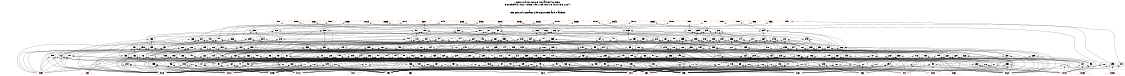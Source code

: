 # Network structure generated by ABC

digraph network {
size = "7.5,10";
center = true;
edge [dir = back];

{
  node [shape = plaintext];
  edge [style = invis];
  LevelTitle1 [label=""];
  LevelTitle2 [label=""];
  Level6 [label = ""];
  Level5 [label = ""];
  Level4 [label = ""];
  Level3 [label = ""];
  Level2 [label = ""];
  Level1 [label = ""];
  Level0 [label = ""];
  LevelTitle1 ->  LevelTitle2 ->  Level6 ->  Level5 ->  Level4 ->  Level3 ->  Level2 ->  Level1 ->  Level0;
}

{
  rank = same;
  LevelTitle1;
  title1 [shape=plaintext,
          fontsize=20,
          fontname = "Times-Roman",
          label="Network structure visualized by ABC\nBenchmark \"top\". Time was Wed Oct 16 16:07:33 2024. "
         ];
}

{
  rank = same;
  LevelTitle2;
  title2 [shape=plaintext,
          fontsize=18,
          fontname = "Times-Roman",
          label="The network contains 249 logic nodes and 0 latches.\n"
         ];
}

{
  rank = same;
  Level6;
  Node23 [label = "o_1_", shape = invtriangle, color = coral, fillcolor = coral];
  Node24 [label = "o_19_", shape = invtriangle, color = coral, fillcolor = coral];
  Node25 [label = "o_2_", shape = invtriangle, color = coral, fillcolor = coral];
  Node26 [label = "o_0_", shape = invtriangle, color = coral, fillcolor = coral];
  Node27 [label = "o_25_", shape = invtriangle, color = coral, fillcolor = coral];
  Node28 [label = "o_12_", shape = invtriangle, color = coral, fillcolor = coral];
  Node29 [label = "o_26_", shape = invtriangle, color = coral, fillcolor = coral];
  Node30 [label = "o_11_", shape = invtriangle, color = coral, fillcolor = coral];
  Node31 [label = "o_27_", shape = invtriangle, color = coral, fillcolor = coral];
  Node32 [label = "o_14_", shape = invtriangle, color = coral, fillcolor = coral];
  Node33 [label = "o_28_", shape = invtriangle, color = coral, fillcolor = coral];
  Node34 [label = "o_13_", shape = invtriangle, color = coral, fillcolor = coral];
  Node35 [label = "o_21_", shape = invtriangle, color = coral, fillcolor = coral];
  Node36 [label = "o_16_", shape = invtriangle, color = coral, fillcolor = coral];
  Node37 [label = "o_22_", shape = invtriangle, color = coral, fillcolor = coral];
  Node38 [label = "o_15_", shape = invtriangle, color = coral, fillcolor = coral];
  Node39 [label = "o_23_", shape = invtriangle, color = coral, fillcolor = coral];
  Node40 [label = "o_18_", shape = invtriangle, color = coral, fillcolor = coral];
  Node41 [label = "o_24_", shape = invtriangle, color = coral, fillcolor = coral];
  Node42 [label = "o_17_", shape = invtriangle, color = coral, fillcolor = coral];
  Node43 [label = "o_20_", shape = invtriangle, color = coral, fillcolor = coral];
  Node44 [label = "o_10_", shape = invtriangle, color = coral, fillcolor = coral];
  Node45 [label = "o_9_", shape = invtriangle, color = coral, fillcolor = coral];
  Node46 [label = "o_7_", shape = invtriangle, color = coral, fillcolor = coral];
  Node47 [label = "o_8_", shape = invtriangle, color = coral, fillcolor = coral];
  Node48 [label = "o_5_", shape = invtriangle, color = coral, fillcolor = coral];
  Node49 [label = "o_6_", shape = invtriangle, color = coral, fillcolor = coral];
  Node50 [label = "o_3_", shape = invtriangle, color = coral, fillcolor = coral];
  Node51 [label = "o_4_", shape = invtriangle, color = coral, fillcolor = coral];
}

{
  rank = same;
  Level5;
  Node53 [label = "53\n", shape = ellipse];
  Node97 [label = "97\n", shape = ellipse];
  Node166 [label = "166\n", shape = ellipse];
  Node190 [label = "190\n", shape = ellipse];
  Node200 [label = "200\n", shape = ellipse];
  Node212 [label = "212\n", shape = ellipse];
  Node245 [label = "245\n", shape = ellipse];
  Node260 [label = "260\n", shape = ellipse];
  Node263 [label = "263\n", shape = ellipse];
  Node268 [label = "268\n", shape = ellipse];
  Node271 [label = "271\n", shape = ellipse];
  Node273 [label = "273\n", shape = ellipse];
  Node277 [label = "277\n", shape = ellipse];
  Node280 [label = "280\n", shape = ellipse];
  Node290 [label = "290\n", shape = ellipse];
  Node294 [label = "294\n", shape = ellipse];
  Node295 [label = "295\n", shape = ellipse];
  Node299 [label = "299\n", shape = ellipse];
}

{
  rank = same;
  Level4;
  Node54 [label = "54\n", shape = ellipse];
  Node64 [label = "64\n", shape = ellipse];
  Node71 [label = "71\n", shape = ellipse];
  Node85 [label = "85\n", shape = ellipse];
  Node98 [label = "98\n", shape = ellipse];
  Node118 [label = "118\n", shape = ellipse];
  Node138 [label = "138\n", shape = ellipse];
  Node143 [label = "143\n", shape = ellipse];
  Node150 [label = "150\n", shape = ellipse];
  Node163 [label = "163\n", shape = ellipse];
  Node167 [label = "167\n", shape = ellipse];
  Node181 [label = "181\n", shape = ellipse];
  Node187 [label = "187\n", shape = ellipse];
  Node191 [label = "191\n", shape = ellipse];
  Node198 [label = "198\n", shape = ellipse];
  Node201 [label = "201\n", shape = ellipse];
  Node204 [label = "204\n", shape = ellipse];
  Node205 [label = "205\n", shape = ellipse];
  Node213 [label = "213\n", shape = ellipse];
  Node217 [label = "217\n", shape = ellipse];
  Node227 [label = "227\n", shape = ellipse];
  Node236 [label = "236\n", shape = ellipse];
  Node239 [label = "239\n", shape = ellipse];
  Node246 [label = "246\n", shape = ellipse];
  Node249 [label = "249\n", shape = ellipse];
  Node255 [label = "255\n", shape = ellipse];
  Node257 [label = "257\n", shape = ellipse];
  Node261 [label = "261\n", shape = ellipse];
  Node264 [label = "264\n", shape = ellipse];
  Node269 [label = "269\n", shape = ellipse];
  Node272 [label = "272\n", shape = ellipse];
  Node274 [label = "274\n", shape = ellipse];
  Node275 [label = "275\n", shape = ellipse];
  Node276 [label = "276\n", shape = ellipse];
  Node278 [label = "278\n", shape = ellipse];
  Node281 [label = "281\n", shape = ellipse];
  Node283 [label = "283\n", shape = ellipse];
  Node287 [label = "287\n", shape = ellipse];
  Node296 [label = "296\n", shape = ellipse];
  Node297 [label = "297\n", shape = ellipse];
  Node298 [label = "298\n", shape = ellipse];
  Node300 [label = "300\n", shape = ellipse];
}

{
  rank = same;
  Level3;
  Node55 [label = "55\n", shape = ellipse];
  Node65 [label = "65\n", shape = ellipse];
  Node72 [label = "72\n", shape = ellipse];
  Node86 [label = "86\n", shape = ellipse];
  Node99 [label = "99\n", shape = ellipse];
  Node109 [label = "109\n", shape = ellipse];
  Node119 [label = "119\n", shape = ellipse];
  Node124 [label = "124\n", shape = ellipse];
  Node127 [label = "127\n", shape = ellipse];
  Node139 [label = "139\n", shape = ellipse];
  Node144 [label = "144\n", shape = ellipse];
  Node151 [label = "151\n", shape = ellipse];
  Node158 [label = "158\n", shape = ellipse];
  Node164 [label = "164\n", shape = ellipse];
  Node168 [label = "168\n", shape = ellipse];
  Node172 [label = "172\n", shape = ellipse];
  Node175 [label = "175\n", shape = ellipse];
  Node178 [label = "178\n", shape = ellipse];
  Node182 [label = "182\n", shape = ellipse];
  Node189 [label = "189\n", shape = ellipse];
  Node192 [label = "192\n", shape = ellipse];
  Node199 [label = "199\n", shape = ellipse];
  Node202 [label = "202\n", shape = ellipse];
  Node206 [label = "206\n", shape = ellipse];
  Node214 [label = "214\n", shape = ellipse];
  Node218 [label = "218\n", shape = ellipse];
  Node221 [label = "221\n", shape = ellipse];
  Node225 [label = "225\n", shape = ellipse];
  Node228 [label = "228\n", shape = ellipse];
  Node229 [label = "229\n", shape = ellipse];
  Node230 [label = "230\n", shape = ellipse];
  Node233 [label = "233\n", shape = ellipse];
  Node235 [label = "235\n", shape = ellipse];
  Node237 [label = "237\n", shape = ellipse];
  Node238 [label = "238\n", shape = ellipse];
  Node240 [label = "240\n", shape = ellipse];
  Node242 [label = "242\n", shape = ellipse];
  Node243 [label = "243\n", shape = ellipse];
  Node247 [label = "247\n", shape = ellipse];
  Node250 [label = "250\n", shape = ellipse];
  Node258 [label = "258\n", shape = ellipse];
  Node265 [label = "265\n", shape = ellipse];
  Node266 [label = "266\n", shape = ellipse];
  Node279 [label = "279\n", shape = ellipse];
  Node282 [label = "282\n", shape = ellipse];
  Node284 [label = "284\n", shape = ellipse];
  Node288 [label = "288\n", shape = ellipse];
  Node289 [label = "289\n", shape = ellipse];
  Node291 [label = "291\n", shape = ellipse];
}

{
  rank = same;
  Level2;
  Node56 [label = "56\n", shape = ellipse];
  Node61 [label = "61\n", shape = ellipse];
  Node66 [label = "66\n", shape = ellipse];
  Node69 [label = "69\n", shape = ellipse];
  Node73 [label = "73\n", shape = ellipse];
  Node77 [label = "77\n", shape = ellipse];
  Node80 [label = "80\n", shape = ellipse];
  Node83 [label = "83\n", shape = ellipse];
  Node87 [label = "87\n", shape = ellipse];
  Node91 [label = "91\n", shape = ellipse];
  Node95 [label = "95\n", shape = ellipse];
  Node100 [label = "100\n", shape = ellipse];
  Node102 [label = "102\n", shape = ellipse];
  Node104 [label = "104\n", shape = ellipse];
  Node107 [label = "107\n", shape = ellipse];
  Node110 [label = "110\n", shape = ellipse];
  Node112 [label = "112\n", shape = ellipse];
  Node114 [label = "114\n", shape = ellipse];
  Node115 [label = "115\n", shape = ellipse];
  Node116 [label = "116\n", shape = ellipse];
  Node120 [label = "120\n", shape = ellipse];
  Node122 [label = "122\n", shape = ellipse];
  Node125 [label = "125\n", shape = ellipse];
  Node128 [label = "128\n", shape = ellipse];
  Node131 [label = "131\n", shape = ellipse];
  Node133 [label = "133\n", shape = ellipse];
  Node134 [label = "134\n", shape = ellipse];
  Node135 [label = "135\n", shape = ellipse];
  Node140 [label = "140\n", shape = ellipse];
  Node142 [label = "142\n", shape = ellipse];
  Node145 [label = "145\n", shape = ellipse];
  Node147 [label = "147\n", shape = ellipse];
  Node148 [label = "148\n", shape = ellipse];
  Node149 [label = "149\n", shape = ellipse];
  Node152 [label = "152\n", shape = ellipse];
  Node153 [label = "153\n", shape = ellipse];
  Node156 [label = "156\n", shape = ellipse];
  Node159 [label = "159\n", shape = ellipse];
  Node161 [label = "161\n", shape = ellipse];
  Node165 [label = "165\n", shape = ellipse];
  Node169 [label = "169\n", shape = ellipse];
  Node173 [label = "173\n", shape = ellipse];
  Node174 [label = "174\n", shape = ellipse];
  Node176 [label = "176\n", shape = ellipse];
  Node179 [label = "179\n", shape = ellipse];
  Node183 [label = "183\n", shape = ellipse];
  Node185 [label = "185\n", shape = ellipse];
  Node193 [label = "193\n", shape = ellipse];
  Node194 [label = "194\n", shape = ellipse];
  Node195 [label = "195\n", shape = ellipse];
  Node197 [label = "197\n", shape = ellipse];
  Node203 [label = "203\n", shape = ellipse];
  Node207 [label = "207\n", shape = ellipse];
  Node209 [label = "209\n", shape = ellipse];
  Node215 [label = "215\n", shape = ellipse];
  Node219 [label = "219\n", shape = ellipse];
  Node220 [label = "220\n", shape = ellipse];
  Node222 [label = "222\n", shape = ellipse];
  Node224 [label = "224\n", shape = ellipse];
  Node226 [label = "226\n", shape = ellipse];
  Node231 [label = "231\n", shape = ellipse];
  Node241 [label = "241\n", shape = ellipse];
  Node244 [label = "244\n", shape = ellipse];
  Node248 [label = "248\n", shape = ellipse];
  Node251 [label = "251\n", shape = ellipse];
  Node252 [label = "252\n", shape = ellipse];
  Node256 [label = "256\n", shape = ellipse];
  Node259 [label = "259\n", shape = ellipse];
  Node262 [label = "262\n", shape = ellipse];
  Node267 [label = "267\n", shape = ellipse];
  Node270 [label = "270\n", shape = ellipse];
  Node285 [label = "285\n", shape = ellipse];
  Node286 [label = "286\n", shape = ellipse];
  Node292 [label = "292\n", shape = ellipse];
}

{
  rank = same;
  Level1;
  Node57 [label = "57\n", shape = ellipse];
  Node58 [label = "58\n", shape = ellipse];
  Node59 [label = "59\n", shape = ellipse];
  Node60 [label = "60\n", shape = ellipse];
  Node62 [label = "62\n", shape = ellipse];
  Node63 [label = "63\n", shape = ellipse];
  Node67 [label = "67\n", shape = ellipse];
  Node68 [label = "68\n", shape = ellipse];
  Node70 [label = "70\n", shape = ellipse];
  Node74 [label = "74\n", shape = ellipse];
  Node75 [label = "75\n", shape = ellipse];
  Node76 [label = "76\n", shape = ellipse];
  Node78 [label = "78\n", shape = ellipse];
  Node79 [label = "79\n", shape = ellipse];
  Node81 [label = "81\n", shape = ellipse];
  Node82 [label = "82\n", shape = ellipse];
  Node84 [label = "84\n", shape = ellipse];
  Node88 [label = "88\n", shape = ellipse];
  Node89 [label = "89\n", shape = ellipse];
  Node90 [label = "90\n", shape = ellipse];
  Node92 [label = "92\n", shape = ellipse];
  Node93 [label = "93\n", shape = ellipse];
  Node94 [label = "94\n", shape = ellipse];
  Node96 [label = "96\n", shape = ellipse];
  Node101 [label = "101\n", shape = ellipse];
  Node103 [label = "103\n", shape = ellipse];
  Node105 [label = "105\n", shape = ellipse];
  Node106 [label = "106\n", shape = ellipse];
  Node108 [label = "108\n", shape = ellipse];
  Node111 [label = "111\n", shape = ellipse];
  Node113 [label = "113\n", shape = ellipse];
  Node117 [label = "117\n", shape = ellipse];
  Node121 [label = "121\n", shape = ellipse];
  Node123 [label = "123\n", shape = ellipse];
  Node126 [label = "126\n", shape = ellipse];
  Node129 [label = "129\n", shape = ellipse];
  Node130 [label = "130\n", shape = ellipse];
  Node132 [label = "132\n", shape = ellipse];
  Node136 [label = "136\n", shape = ellipse];
  Node137 [label = "137\n", shape = ellipse];
  Node141 [label = "141\n", shape = ellipse];
  Node146 [label = "146\n", shape = ellipse];
  Node154 [label = "154\n", shape = ellipse];
  Node155 [label = "155\n", shape = ellipse];
  Node157 [label = "157\n", shape = ellipse];
  Node160 [label = "160\n", shape = ellipse];
  Node162 [label = "162\n", shape = ellipse];
  Node170 [label = "170\n", shape = ellipse];
  Node171 [label = "171\n", shape = ellipse];
  Node177 [label = "177\n", shape = ellipse];
  Node180 [label = "180\n", shape = ellipse];
  Node184 [label = "184\n", shape = ellipse];
  Node186 [label = "186\n", shape = ellipse];
  Node188 [label = "188\n", shape = ellipse];
  Node196 [label = "196\n", shape = ellipse];
  Node208 [label = "208\n", shape = ellipse];
  Node210 [label = "210\n", shape = ellipse];
  Node211 [label = "211\n", shape = ellipse];
  Node216 [label = "216\n", shape = ellipse];
  Node223 [label = "223\n", shape = ellipse];
  Node232 [label = "232\n", shape = ellipse];
  Node234 [label = "234\n", shape = ellipse];
  Node253 [label = "253\n", shape = ellipse];
  Node254 [label = "254\n", shape = ellipse];
  Node293 [label = "293\n", shape = ellipse];
  Node301 [label = "301\n", shape = ellipse];
}

{
  rank = same;
  Level0;
  Node1 [label = "i_20_", shape = triangle, color = coral, fillcolor = coral];
  Node2 [label = "i_9_", shape = triangle, color = coral, fillcolor = coral];
  Node3 [label = "i_10_", shape = triangle, color = coral, fillcolor = coral];
  Node4 [label = "i_7_", shape = triangle, color = coral, fillcolor = coral];
  Node5 [label = "i_8_", shape = triangle, color = coral, fillcolor = coral];
  Node6 [label = "i_5_", shape = triangle, color = coral, fillcolor = coral];
  Node7 [label = "i_6_", shape = triangle, color = coral, fillcolor = coral];
  Node8 [label = "i_14_", shape = triangle, color = coral, fillcolor = coral];
  Node9 [label = "i_3_", shape = triangle, color = coral, fillcolor = coral];
  Node10 [label = "i_13_", shape = triangle, color = coral, fillcolor = coral];
  Node11 [label = "i_4_", shape = triangle, color = coral, fillcolor = coral];
  Node12 [label = "i_12_", shape = triangle, color = coral, fillcolor = coral];
  Node13 [label = "i_1_", shape = triangle, color = coral, fillcolor = coral];
  Node14 [label = "i_11_", shape = triangle, color = coral, fillcolor = coral];
  Node15 [label = "i_2_", shape = triangle, color = coral, fillcolor = coral];
  Node16 [label = "i_18_", shape = triangle, color = coral, fillcolor = coral];
  Node17 [label = "i_17_", shape = triangle, color = coral, fillcolor = coral];
  Node18 [label = "i_0_", shape = triangle, color = coral, fillcolor = coral];
  Node19 [label = "i_21_", shape = triangle, color = coral, fillcolor = coral];
  Node20 [label = "i_16_", shape = triangle, color = coral, fillcolor = coral];
  Node21 [label = "i_15_", shape = triangle, color = coral, fillcolor = coral];
  Node22 [label = "i_19_", shape = triangle, color = coral, fillcolor = coral];
}

title1 -> title2 [style = invis];
title2 -> Node23 [style = invis];
title2 -> Node24 [style = invis];
title2 -> Node25 [style = invis];
title2 -> Node26 [style = invis];
title2 -> Node27 [style = invis];
title2 -> Node28 [style = invis];
title2 -> Node29 [style = invis];
title2 -> Node30 [style = invis];
title2 -> Node31 [style = invis];
title2 -> Node32 [style = invis];
title2 -> Node33 [style = invis];
title2 -> Node34 [style = invis];
title2 -> Node35 [style = invis];
title2 -> Node36 [style = invis];
title2 -> Node37 [style = invis];
title2 -> Node38 [style = invis];
title2 -> Node39 [style = invis];
title2 -> Node40 [style = invis];
title2 -> Node41 [style = invis];
title2 -> Node42 [style = invis];
title2 -> Node43 [style = invis];
title2 -> Node44 [style = invis];
title2 -> Node45 [style = invis];
title2 -> Node46 [style = invis];
title2 -> Node47 [style = invis];
title2 -> Node48 [style = invis];
title2 -> Node49 [style = invis];
title2 -> Node50 [style = invis];
title2 -> Node51 [style = invis];
Node23 -> Node24 [style = invis];
Node24 -> Node25 [style = invis];
Node25 -> Node26 [style = invis];
Node26 -> Node27 [style = invis];
Node27 -> Node28 [style = invis];
Node28 -> Node29 [style = invis];
Node29 -> Node30 [style = invis];
Node30 -> Node31 [style = invis];
Node31 -> Node32 [style = invis];
Node32 -> Node33 [style = invis];
Node33 -> Node34 [style = invis];
Node34 -> Node35 [style = invis];
Node35 -> Node36 [style = invis];
Node36 -> Node37 [style = invis];
Node37 -> Node38 [style = invis];
Node38 -> Node39 [style = invis];
Node39 -> Node40 [style = invis];
Node40 -> Node41 [style = invis];
Node41 -> Node42 [style = invis];
Node42 -> Node43 [style = invis];
Node43 -> Node44 [style = invis];
Node44 -> Node45 [style = invis];
Node45 -> Node46 [style = invis];
Node46 -> Node47 [style = invis];
Node47 -> Node48 [style = invis];
Node48 -> Node49 [style = invis];
Node49 -> Node50 [style = invis];
Node50 -> Node51 [style = invis];
Node23 -> Node53 [style = solid];
Node24 -> Node95 [style = solid];
Node25 -> Node97 [style = solid];
Node26 -> Node150 [style = solid];
Node27 -> Node163 [style = solid];
Node28 -> Node166 [style = solid];
Node29 -> Node188 [style = solid];
Node30 -> Node189 [style = solid];
Node31 -> Node190 [style = solid];
Node32 -> Node200 [style = solid];
Node33 -> Node212 [style = solid];
Node34 -> Node236 [style = solid];
Node35 -> Node239 [style = solid];
Node36 -> Node245 [style = solid];
Node37 -> Node260 [style = solid];
Node38 -> Node262 [style = solid];
Node39 -> Node164 [style = solid];
Node40 -> Node263 [style = solid];
Node41 -> Node268 [style = solid];
Node42 -> Node271 [style = solid];
Node43 -> Node273 [style = solid];
Node44 -> Node277 [style = solid];
Node45 -> Node280 [style = solid];
Node46 -> Node290 [style = solid];
Node47 -> Node293 [style = solid];
Node48 -> Node294 [style = solid];
Node49 -> Node295 [style = solid];
Node50 -> Node299 [style = solid];
Node51 -> Node301 [style = solid];
Node53 -> Node54 [style = solid];
Node53 -> Node64 [style = solid];
Node53 -> Node71 [style = solid];
Node53 -> Node85 [style = solid];
Node54 -> Node55 [style = solid];
Node54 -> Node61 [style = solid];
Node55 -> Node56 [style = solid];
Node55 -> Node59 [style = solid];
Node55 -> Node60 [style = solid];
Node56 -> Node57 [style = solid];
Node56 -> Node58 [style = solid];
Node56 -> Node14 [style = solid];
Node57 -> Node17 [style = solid];
Node57 -> Node21 [style = solid];
Node58 -> Node16 [style = solid];
Node58 -> Node19 [style = solid];
Node59 -> Node2 [style = solid];
Node59 -> Node4 [style = solid];
Node59 -> Node5 [style = solid];
Node60 -> Node6 [style = solid];
Node60 -> Node7 [style = solid];
Node60 -> Node15 [style = solid];
Node61 -> Node57 [style = solid];
Node61 -> Node62 [style = solid];
Node61 -> Node63 [style = solid];
Node61 -> Node59 [style = solid];
Node62 -> Node14 [style = solid];
Node62 -> Node16 [style = solid];
Node62 -> Node19 [style = solid];
Node63 -> Node6 [style = solid];
Node63 -> Node7 [style = solid];
Node63 -> Node15 [style = solid];
Node64 -> Node65 [style = solid];
Node64 -> Node69 [style = solid];
Node65 -> Node66 [style = solid];
Node65 -> Node60 [style = solid];
Node65 -> Node68 [style = solid];
Node66 -> Node59 [style = solid];
Node66 -> Node67 [style = solid];
Node66 -> Node14 [style = solid];
Node67 -> Node8 [style = solid];
Node67 -> Node21 [style = solid];
Node68 -> Node16 [style = solid];
Node68 -> Node17 [style = solid];
Node68 -> Node19 [style = solid];
Node69 -> Node63 [style = solid];
Node69 -> Node59 [style = solid];
Node69 -> Node70 [style = solid];
Node69 -> Node68 [style = solid];
Node70 -> Node8 [style = solid];
Node70 -> Node14 [style = solid];
Node70 -> Node21 [style = solid];
Node71 -> Node72 [style = solid];
Node71 -> Node77 [style = solid];
Node71 -> Node80 [style = solid];
Node71 -> Node83 [style = solid];
Node72 -> Node73 [style = solid];
Node72 -> Node76 [style = solid];
Node73 -> Node74 [style = solid];
Node73 -> Node75 [style = solid];
Node73 -> Node14 [style = solid];
Node73 -> Node19 [style = solid];
Node74 -> Node16 [style = solid];
Node74 -> Node17 [style = solid];
Node74 -> Node21 [style = solid];
Node75 -> Node2 [style = solid];
Node75 -> Node5 [style = solid];
Node76 -> Node4 [style = solid];
Node76 -> Node6 [style = solid];
Node76 -> Node11 [style = solid];
Node77 -> Node74 [style = solid];
Node77 -> Node78 [style = solid];
Node77 -> Node79 [style = solid];
Node78 -> Node4 [style = solid];
Node78 -> Node6 [style = solid];
Node78 -> Node15 [style = solid];
Node79 -> Node2 [style = solid];
Node79 -> Node5 [style = solid];
Node79 -> Node14 [style = solid];
Node79 -> Node19 [style = solid];
Node80 -> Node81 [style = solid];
Node80 -> Node82 [style = solid];
Node80 -> Node4 [style = solid];
Node80 -> Node6 [style = solid];
Node81 -> Node2 [style = solid];
Node81 -> Node14 [style = solid];
Node81 -> Node15 [style = solid];
Node81 -> Node21 [style = solid];
Node82 -> Node16 [style = solid];
Node82 -> Node17 [style = solid];
Node83 -> Node74 [style = solid];
Node83 -> Node78 [style = solid];
Node83 -> Node84 [style = solid];
Node83 -> Node14 [style = solid];
Node84 -> Node2 [style = solid];
Node84 -> Node5 [style = solid];
Node85 -> Node86 [style = solid];
Node85 -> Node91 [style = solid];
Node86 -> Node87 [style = solid];
Node86 -> Node90 [style = solid];
Node86 -> Node6 [style = solid];
Node86 -> Node11 [style = solid];
Node87 -> Node67 [style = solid];
Node87 -> Node88 [style = solid];
Node87 -> Node89 [style = solid];
Node87 -> Node10 [style = solid];
Node88 -> Node2 [style = solid];
Node88 -> Node4 [style = solid];
Node88 -> Node5 [style = solid];
Node89 -> Node16 [style = solid];
Node89 -> Node17 [style = solid];
Node89 -> Node19 [style = solid];
Node90 -> Node3 [style = solid];
Node90 -> Node12 [style = solid];
Node90 -> Node14 [style = solid];
Node90 -> Node15 [style = solid];
Node91 -> Node78 [style = solid];
Node91 -> Node92 [style = solid];
Node91 -> Node93 [style = solid];
Node91 -> Node94 [style = solid];
Node92 -> Node16 [style = solid];
Node92 -> Node17 [style = solid];
Node92 -> Node19 [style = solid];
Node92 -> Node21 [style = solid];
Node93 -> Node8 [style = solid];
Node93 -> Node10 [style = solid];
Node94 -> Node2 [style = solid];
Node94 -> Node3 [style = solid];
Node94 -> Node5 [style = solid];
Node94 -> Node14 [style = solid];
Node95 -> Node96 [style = solid];
Node95 -> Node2 [style = solid];
Node95 -> Node4 [style = solid];
Node95 -> Node6 [style = solid];
Node96 -> Node16 [style = solid];
Node96 -> Node17 [style = solid];
Node96 -> Node21 [style = solid];
Node97 -> Node98 [style = solid];
Node97 -> Node118 [style = solid];
Node97 -> Node138 [style = solid];
Node97 -> Node143 [style = solid];
Node98 -> Node72 [style = solid];
Node98 -> Node99 [style = solid];
Node98 -> Node109 [style = solid];
Node98 -> Node116 [style = solid];
Node99 -> Node100 [style = solid];
Node99 -> Node102 [style = solid];
Node99 -> Node104 [style = solid];
Node99 -> Node107 [style = solid];
Node100 -> Node75 [style = solid];
Node100 -> Node101 [style = solid];
Node100 -> Node6 [style = solid];
Node100 -> Node19 [style = solid];
Node101 -> Node16 [style = solid];
Node101 -> Node17 [style = solid];
Node101 -> Node21 [style = solid];
Node102 -> Node63 [style = solid];
Node102 -> Node103 [style = solid];
Node102 -> Node2 [style = solid];
Node102 -> Node4 [style = solid];
Node103 -> Node16 [style = solid];
Node103 -> Node17 [style = solid];
Node104 -> Node105 [style = solid];
Node104 -> Node106 [style = solid];
Node105 -> Node4 [style = solid];
Node105 -> Node5 [style = solid];
Node105 -> Node6 [style = solid];
Node106 -> Node2 [style = solid];
Node106 -> Node16 [style = solid];
Node106 -> Node17 [style = solid];
Node106 -> Node21 [style = solid];
Node107 -> Node103 [style = solid];
Node107 -> Node108 [style = solid];
Node107 -> Node2 [style = solid];
Node107 -> Node14 [style = solid];
Node108 -> Node4 [style = solid];
Node108 -> Node6 [style = solid];
Node108 -> Node7 [style = solid];
Node109 -> Node110 [style = solid];
Node109 -> Node112 [style = solid];
Node109 -> Node114 [style = solid];
Node109 -> Node115 [style = solid];
Node110 -> Node101 [style = solid];
Node110 -> Node111 [style = solid];
Node111 -> Node4 [style = solid];
Node111 -> Node5 [style = solid];
Node111 -> Node6 [style = solid];
Node112 -> Node74 [style = solid];
Node112 -> Node113 [style = solid];
Node113 -> Node5 [style = solid];
Node113 -> Node6 [style = solid];
Node113 -> Node15 [style = solid];
Node114 -> Node101 [style = solid];
Node114 -> Node5 [style = solid];
Node114 -> Node6 [style = solid];
Node114 -> Node12 [style = solid];
Node115 -> Node74 [style = solid];
Node115 -> Node75 [style = solid];
Node115 -> Node6 [style = solid];
Node115 -> Node19 [style = solid];
Node116 -> Node105 [style = solid];
Node116 -> Node117 [style = solid];
Node116 -> Node16 [style = solid];
Node117 -> Node2 [style = solid];
Node117 -> Node17 [style = solid];
Node117 -> Node21 [style = solid];
Node118 -> Node119 [style = solid];
Node118 -> Node124 [style = solid];
Node118 -> Node127 [style = solid];
Node118 -> Node135 [style = solid];
Node119 -> Node120 [style = solid];
Node119 -> Node122 [style = solid];
Node120 -> Node117 [style = solid];
Node120 -> Node121 [style = solid];
Node120 -> Node4 [style = solid];
Node120 -> Node5 [style = solid];
Node121 -> Node6 [style = solid];
Node121 -> Node16 [style = solid];
Node121 -> Node19 [style = solid];
Node122 -> Node117 [style = solid];
Node122 -> Node123 [style = solid];
Node122 -> Node16 [style = solid];
Node122 -> Node22 [style = solid];
Node123 -> Node4 [style = solid];
Node123 -> Node5 [style = solid];
Node123 -> Node6 [style = solid];
Node124 -> Node125 [style = solid];
Node124 -> Node126 [style = solid];
Node125 -> Node89 [style = solid];
Node125 -> Node5 [style = solid];
Node125 -> Node14 [style = solid];
Node125 -> Node21 [style = solid];
Node126 -> Node4 [style = solid];
Node126 -> Node6 [style = solid];
Node126 -> Node15 [style = solid];
Node127 -> Node128 [style = solid];
Node127 -> Node131 [style = solid];
Node127 -> Node133 [style = solid];
Node127 -> Node134 [style = solid];
Node128 -> Node129 [style = solid];
Node128 -> Node130 [style = solid];
Node129 -> Node2 [style = solid];
Node129 -> Node16 [style = solid];
Node129 -> Node17 [style = solid];
Node129 -> Node21 [style = solid];
Node130 -> Node4 [style = solid];
Node130 -> Node5 [style = solid];
Node130 -> Node6 [style = solid];
Node131 -> Node132 [style = solid];
Node131 -> Node2 [style = solid];
Node131 -> Node4 [style = solid];
Node131 -> Node7 [style = solid];
Node132 -> Node12 [style = solid];
Node132 -> Node16 [style = solid];
Node132 -> Node17 [style = solid];
Node132 -> Node21 [style = solid];
Node133 -> Node57 [style = solid];
Node133 -> Node130 [style = solid];
Node133 -> Node2 [style = solid];
Node133 -> Node16 [style = solid];
Node134 -> Node129 [style = solid];
Node134 -> Node4 [style = solid];
Node134 -> Node7 [style = solid];
Node134 -> Node11 [style = solid];
Node135 -> Node82 [style = solid];
Node135 -> Node136 [style = solid];
Node135 -> Node137 [style = solid];
Node135 -> Node5 [style = solid];
Node136 -> Node4 [style = solid];
Node136 -> Node6 [style = solid];
Node136 -> Node13 [style = solid];
Node137 -> Node2 [style = solid];
Node137 -> Node21 [style = solid];
Node138 -> Node139 [style = solid];
Node138 -> Node142 [style = solid];
Node139 -> Node140 [style = solid];
Node139 -> Node141 [style = solid];
Node139 -> Node16 [style = solid];
Node139 -> Node22 [style = solid];
Node140 -> Node57 [style = solid];
Node140 -> Node2 [style = solid];
Node141 -> Node4 [style = solid];
Node141 -> Node5 [style = solid];
Node141 -> Node6 [style = solid];
Node142 -> Node117 [style = solid];
Node142 -> Node123 [style = solid];
Node142 -> Node16 [style = solid];
Node142 -> Node22 [style = solid];
Node143 -> Node144 [style = solid];
Node143 -> Node148 [style = solid];
Node143 -> Node149 [style = solid];
Node143 -> Node136 [style = solid];
Node144 -> Node145 [style = solid];
Node144 -> Node147 [style = solid];
Node145 -> Node76 [style = solid];
Node145 -> Node89 [style = solid];
Node145 -> Node146 [style = solid];
Node146 -> Node5 [style = solid];
Node146 -> Node12 [style = solid];
Node146 -> Node21 [style = solid];
Node147 -> Node74 [style = solid];
Node147 -> Node84 [style = solid];
Node147 -> Node126 [style = solid];
Node147 -> Node14 [style = solid];
Node148 -> Node84 [style = solid];
Node148 -> Node76 [style = solid];
Node148 -> Node101 [style = solid];
Node148 -> Node12 [style = solid];
Node149 -> Node82 [style = solid];
Node149 -> Node2 [style = solid];
Node149 -> Node20 [style = solid];
Node149 -> Node21 [style = solid];
Node150 -> Node151 [style = solid];
Node150 -> Node158 [style = solid];
Node150 -> Node95 [style = solid];
Node150 -> Node161 [style = solid];
Node151 -> Node152 [style = solid];
Node151 -> Node153 [style = solid];
Node151 -> Node156 [style = solid];
Node152 -> Node137 [style = solid];
Node152 -> Node6 [style = solid];
Node152 -> Node16 [style = solid];
Node152 -> Node17 [style = solid];
Node153 -> Node154 [style = solid];
Node153 -> Node155 [style = solid];
Node153 -> Node18 [style = solid];
Node154 -> Node4 [style = solid];
Node154 -> Node6 [style = solid];
Node155 -> Node2 [style = solid];
Node155 -> Node16 [style = solid];
Node155 -> Node17 [style = solid];
Node155 -> Node21 [style = solid];
Node156 -> Node157 [style = solid];
Node156 -> Node16 [style = solid];
Node156 -> Node17 [style = solid];
Node157 -> Node2 [style = solid];
Node157 -> Node4 [style = solid];
Node157 -> Node6 [style = solid];
Node158 -> Node159 [style = solid];
Node158 -> Node137 [style = solid];
Node158 -> Node160 [style = solid];
Node158 -> Node19 [style = solid];
Node159 -> Node82 [style = solid];
Node159 -> Node8 [style = solid];
Node159 -> Node12 [style = solid];
Node160 -> Node4 [style = solid];
Node160 -> Node6 [style = solid];
Node160 -> Node11 [style = solid];
Node161 -> Node162 [style = solid];
Node161 -> Node16 [style = solid];
Node161 -> Node17 [style = solid];
Node161 -> Node21 [style = solid];
Node162 -> Node2 [style = solid];
Node162 -> Node4 [style = solid];
Node162 -> Node6 [style = solid];
Node163 -> Node164 [style = solid];
Node163 -> Node122 [style = solid];
Node163 -> Node142 [style = solid];
Node164 -> Node165 [style = solid];
Node164 -> Node111 [style = solid];
Node164 -> Node16 [style = solid];
Node165 -> Node57 [style = solid];
Node165 -> Node2 [style = solid];
Node166 -> Node167 [style = solid];
Node166 -> Node181 [style = solid];
Node166 -> Node187 [style = solid];
Node167 -> Node168 [style = solid];
Node167 -> Node172 [style = solid];
Node167 -> Node175 [style = solid];
Node167 -> Node178 [style = solid];
Node168 -> Node91 [style = solid];
Node168 -> Node169 [style = solid];
Node169 -> Node92 [style = solid];
Node169 -> Node160 [style = solid];
Node169 -> Node170 [style = solid];
Node169 -> Node171 [style = solid];
Node170 -> Node2 [style = solid];
Node170 -> Node3 [style = solid];
Node170 -> Node5 [style = solid];
Node171 -> Node8 [style = solid];
Node171 -> Node10 [style = solid];
Node171 -> Node12 [style = solid];
Node172 -> Node77 [style = solid];
Node172 -> Node173 [style = solid];
Node172 -> Node174 [style = solid];
Node173 -> Node96 [style = solid];
Node173 -> Node162 [style = solid];
Node174 -> Node154 [style = solid];
Node174 -> Node155 [style = solid];
Node174 -> Node18 [style = solid];
Node175 -> Node176 [style = solid];
Node175 -> Node58 [style = solid];
Node175 -> Node59 [style = solid];
Node176 -> Node57 [style = solid];
Node176 -> Node177 [style = solid];
Node176 -> Node12 [style = solid];
Node177 -> Node6 [style = solid];
Node177 -> Node7 [style = solid];
Node177 -> Node11 [style = solid];
Node178 -> Node179 [style = solid];
Node178 -> Node57 [style = solid];
Node178 -> Node58 [style = solid];
Node178 -> Node12 [style = solid];
Node179 -> Node59 [style = solid];
Node179 -> Node180 [style = solid];
Node179 -> Node11 [style = solid];
Node180 -> Node6 [style = solid];
Node180 -> Node7 [style = solid];
Node181 -> Node55 [style = solid];
Node181 -> Node182 [style = solid];
Node181 -> Node185 [style = solid];
Node182 -> Node183 [style = solid];
Node182 -> Node57 [style = solid];
Node182 -> Node58 [style = solid];
Node182 -> Node111 [style = solid];
Node183 -> Node184 [style = solid];
Node183 -> Node2 [style = solid];
Node183 -> Node3 [style = solid];
Node184 -> Node8 [style = solid];
Node184 -> Node10 [style = solid];
Node185 -> Node75 [style = solid];
Node185 -> Node92 [style = solid];
Node185 -> Node186 [style = solid];
Node185 -> Node12 [style = solid];
Node186 -> Node4 [style = solid];
Node186 -> Node6 [style = solid];
Node186 -> Node11 [style = solid];
Node187 -> Node72 [style = solid];
Node187 -> Node86 [style = solid];
Node187 -> Node61 [style = solid];
Node188 -> Node1 [style = solid];
Node188 -> Node8 [style = solid];
Node188 -> Node19 [style = solid];
Node189 -> Node140 [style = solid];
Node189 -> Node136 [style = solid];
Node189 -> Node16 [style = solid];
Node190 -> Node191 [style = solid];
Node190 -> Node198 [style = solid];
Node190 -> Node55 [style = solid];
Node190 -> Node199 [style = solid];
Node191 -> Node178 [style = solid];
Node191 -> Node192 [style = solid];
Node191 -> Node197 [style = solid];
Node192 -> Node193 [style = solid];
Node192 -> Node194 [style = solid];
Node192 -> Node195 [style = solid];
Node192 -> Node130 [style = solid];
Node193 -> Node57 [style = solid];
Node193 -> Node2 [style = solid];
Node193 -> Node16 [style = solid];
Node193 -> Node22 [style = solid];
Node194 -> Node84 [style = solid];
Node194 -> Node21 [style = solid];
Node195 -> Node196 [style = solid];
Node195 -> Node16 [style = solid];
Node195 -> Node22 [style = solid];
Node196 -> Node4 [style = solid];
Node196 -> Node6 [style = solid];
Node196 -> Node9 [style = solid];
Node196 -> Node17 [style = solid];
Node197 -> Node105 [style = solid];
Node197 -> Node117 [style = solid];
Node197 -> Node16 [style = solid];
Node197 -> Node22 [style = solid];
Node198 -> Node72 [style = solid];
Node198 -> Node173 [style = solid];
Node198 -> Node174 [style = solid];
Node199 -> Node193 [style = solid];
Node199 -> Node141 [style = solid];
Node200 -> Node201 [style = solid];
Node200 -> Node204 [style = solid];
Node200 -> Node205 [style = solid];
Node201 -> Node202 [style = solid];
Node201 -> Node101 [style = solid];
Node201 -> Node130 [style = solid];
Node201 -> Node22 [style = solid];
Node202 -> Node203 [style = solid];
Node202 -> Node74 [style = solid];
Node202 -> Node105 [style = solid];
Node202 -> Node22 [style = solid];
Node203 -> Node84 [style = solid];
Node203 -> Node101 [style = solid];
Node203 -> Node186 [style = solid];
Node203 -> Node12 [style = solid];
Node204 -> Node158 [style = solid];
Node204 -> Node77 [style = solid];
Node204 -> Node83 [style = solid];
Node204 -> Node185 [style = solid];
Node205 -> Node206 [style = solid];
Node205 -> Node174 [style = solid];
Node205 -> Node207 [style = solid];
Node205 -> Node209 [style = solid];
Node206 -> Node80 [style = solid];
Node206 -> Node153 [style = solid];
Node206 -> Node161 [style = solid];
Node206 -> Node173 [style = solid];
Node207 -> Node208 [style = solid];
Node207 -> Node4 [style = solid];
Node207 -> Node6 [style = solid];
Node208 -> Node2 [style = solid];
Node208 -> Node13 [style = solid];
Node208 -> Node16 [style = solid];
Node209 -> Node117 [style = solid];
Node209 -> Node162 [style = solid];
Node209 -> Node210 [style = solid];
Node209 -> Node211 [style = solid];
Node210 -> Node4 [style = solid];
Node210 -> Node6 [style = solid];
Node210 -> Node15 [style = solid];
Node210 -> Node16 [style = solid];
Node211 -> Node14 [style = solid];
Node211 -> Node16 [style = solid];
Node211 -> Node17 [style = solid];
Node211 -> Node21 [style = solid];
Node212 -> Node213 [style = solid];
Node212 -> Node217 [style = solid];
Node212 -> Node227 [style = solid];
Node212 -> Node235 [style = solid];
Node213 -> Node119 [style = solid];
Node213 -> Node124 [style = solid];
Node213 -> Node214 [style = solid];
Node213 -> Node145 [style = solid];
Node214 -> Node147 [style = solid];
Node214 -> Node148 [style = solid];
Node214 -> Node215 [style = solid];
Node215 -> Node78 [style = solid];
Node215 -> Node89 [style = solid];
Node215 -> Node170 [style = solid];
Node215 -> Node216 [style = solid];
Node216 -> Node8 [style = solid];
Node216 -> Node12 [style = solid];
Node216 -> Node14 [style = solid];
Node217 -> Node218 [style = solid];
Node217 -> Node221 [style = solid];
Node217 -> Node225 [style = solid];
Node218 -> Node219 [style = solid];
Node218 -> Node220 [style = solid];
Node219 -> Node57 [style = solid];
Node219 -> Node58 [style = solid];
Node219 -> Node20 [style = solid];
Node220 -> Node108 [style = solid];
Node220 -> Node170 [style = solid];
Node220 -> Node184 [style = solid];
Node220 -> Node12 [style = solid];
Node221 -> Node222 [style = solid];
Node221 -> Node224 [style = solid];
Node222 -> Node170 [style = solid];
Node222 -> Node184 [style = solid];
Node222 -> Node223 [style = solid];
Node222 -> Node12 [style = solid];
Node223 -> Node4 [style = solid];
Node223 -> Node6 [style = solid];
Node223 -> Node7 [style = solid];
Node224 -> Node57 [style = solid];
Node224 -> Node58 [style = solid];
Node224 -> Node20 [style = solid];
Node225 -> Node226 [style = solid];
Node225 -> Node92 [style = solid];
Node225 -> Node170 [style = solid];
Node226 -> Node93 [style = solid];
Node226 -> Node126 [style = solid];
Node226 -> Node12 [style = solid];
Node227 -> Node228 [style = solid];
Node227 -> Node229 [style = solid];
Node227 -> Node230 [style = solid];
Node227 -> Node233 [style = solid];
Node228 -> Node104 [style = solid];
Node228 -> Node153 [style = solid];
Node228 -> Node156 [style = solid];
Node228 -> Node174 [style = solid];
Node229 -> Node112 [style = solid];
Node229 -> Node115 [style = solid];
Node229 -> Node116 [style = solid];
Node230 -> Node69 [style = solid];
Node230 -> Node231 [style = solid];
Node231 -> Node59 [style = solid];
Node231 -> Node68 [style = solid];
Node231 -> Node177 [style = solid];
Node231 -> Node232 [style = solid];
Node232 -> Node8 [style = solid];
Node232 -> Node12 [style = solid];
Node232 -> Node21 [style = solid];
Node233 -> Node209 [style = solid];
Node233 -> Node234 [style = solid];
Node233 -> Node2 [style = solid];
Node233 -> Node21 [style = solid];
Node234 -> Node6 [style = solid];
Node234 -> Node16 [style = solid];
Node234 -> Node17 [style = solid];
Node234 -> Node22 [style = solid];
Node235 -> Node222 [style = solid];
Node235 -> Node219 [style = solid];
Node235 -> Node224 [style = solid];
Node235 -> Node220 [style = solid];
Node236 -> Node237 [style = solid];
Node236 -> Node238 [style = solid];
Node237 -> Node153 [style = solid];
Node237 -> Node161 [style = solid];
Node237 -> Node174 [style = solid];
Node238 -> Node95 [style = solid];
Node238 -> Node156 [style = solid];
Node238 -> Node173 [style = solid];
Node239 -> Node240 [style = solid];
Node239 -> Node242 [style = solid];
Node239 -> Node243 [style = solid];
Node239 -> Node116 [style = solid];
Node240 -> Node241 [style = solid];
Node240 -> Node4 [style = solid];
Node240 -> Node6 [style = solid];
Node240 -> Node7 [style = solid];
Node241 -> Node103 [style = solid];
Node241 -> Node137 [style = solid];
Node241 -> Node5 [style = solid];
Node242 -> Node194 [style = solid];
Node242 -> Node103 [style = solid];
Node242 -> Node108 [style = solid];
Node243 -> Node244 [style = solid];
Node243 -> Node223 [style = solid];
Node244 -> Node103 [style = solid];
Node244 -> Node2 [style = solid];
Node244 -> Node5 [style = solid];
Node244 -> Node21 [style = solid];
Node245 -> Node246 [style = solid];
Node245 -> Node249 [style = solid];
Node245 -> Node255 [style = solid];
Node245 -> Node257 [style = solid];
Node246 -> Node247 [style = solid];
Node246 -> Node224 [style = solid];
Node246 -> Node248 [style = solid];
Node246 -> Node63 [style = solid];
Node247 -> Node219 [style = solid];
Node247 -> Node180 [style = solid];
Node247 -> Node15 [style = solid];
Node248 -> Node88 [style = solid];
Node248 -> Node216 [style = solid];
Node249 -> Node250 [style = solid];
Node249 -> Node252 [style = solid];
Node249 -> Node92 [style = solid];
Node250 -> Node251 [style = solid];
Node250 -> Node60 [style = solid];
Node250 -> Node92 [style = solid];
Node251 -> Node88 [style = solid];
Node251 -> Node93 [style = solid];
Node251 -> Node3 [style = solid];
Node252 -> Node253 [style = solid];
Node252 -> Node254 [style = solid];
Node252 -> Node4 [style = solid];
Node252 -> Node5 [style = solid];
Node253 -> Node8 [style = solid];
Node253 -> Node12 [style = solid];
Node253 -> Node15 [style = solid];
Node254 -> Node2 [style = solid];
Node254 -> Node6 [style = solid];
Node254 -> Node7 [style = solid];
Node254 -> Node11 [style = solid];
Node255 -> Node86 [style = solid];
Node255 -> Node168 [style = solid];
Node255 -> Node133 [style = solid];
Node255 -> Node256 [style = solid];
Node256 -> Node105 [style = solid];
Node256 -> Node106 [style = solid];
Node256 -> Node113 [style = solid];
Node257 -> Node182 [style = solid];
Node257 -> Node235 [style = solid];
Node257 -> Node258 [style = solid];
Node257 -> Node259 [style = solid];
Node258 -> Node165 [style = solid];
Node258 -> Node111 [style = solid];
Node258 -> Node16 [style = solid];
Node258 -> Node22 [style = solid];
Node259 -> Node84 [style = solid];
Node259 -> Node132 [style = solid];
Node259 -> Node6 [style = solid];
Node260 -> Node261 [style = solid];
Node260 -> Node104 [style = solid];
Node260 -> Node116 [style = solid];
Node261 -> Node164 [style = solid];
Node261 -> Node240 [style = solid];
Node261 -> Node244 [style = solid];
Node261 -> Node108 [style = solid];
Node262 -> Node96 [style = solid];
Node262 -> Node157 [style = solid];
Node263 -> Node264 [style = solid];
Node263 -> Node65 [style = solid];
Node263 -> Node266 [style = solid];
Node263 -> Node142 [style = solid];
Node264 -> Node218 [style = solid];
Node264 -> Node221 [style = solid];
Node264 -> Node265 [style = solid];
Node265 -> Node251 [style = solid];
Node265 -> Node92 [style = solid];
Node265 -> Node180 [style = solid];
Node265 -> Node15 [style = solid];
Node266 -> Node267 [style = solid];
Node266 -> Node59 [style = solid];
Node266 -> Node67 [style = solid];
Node266 -> Node12 [style = solid];
Node267 -> Node68 [style = solid];
Node267 -> Node180 [style = solid];
Node267 -> Node11 [style = solid];
Node268 -> Node269 [style = solid];
Node268 -> Node72 [style = solid];
Node268 -> Node77 [style = solid];
Node269 -> Node158 [style = solid];
Node269 -> Node135 [style = solid];
Node269 -> Node185 [style = solid];
Node269 -> Node270 [style = solid];
Node270 -> Node123 [style = solid];
Node270 -> Node129 [style = solid];
Node271 -> Node198 [style = solid];
Node271 -> Node272 [style = solid];
Node272 -> Node55 [style = solid];
Node272 -> Node65 [style = solid];
Node272 -> Node178 [style = solid];
Node272 -> Node266 [style = solid];
Node273 -> Node274 [style = solid];
Node273 -> Node275 [style = solid];
Node273 -> Node276 [style = solid];
Node274 -> Node266 [style = solid];
Node274 -> Node185 [style = solid];
Node274 -> Node203 [style = solid];
Node274 -> Node231 [style = solid];
Node275 -> Node72 [style = solid];
Node275 -> Node86 [style = solid];
Node275 -> Node158 [style = solid];
Node276 -> Node175 [style = solid];
Node276 -> Node178 [style = solid];
Node276 -> Node169 [style = solid];
Node277 -> Node278 [style = solid];
Node277 -> Node164 [style = solid];
Node277 -> Node243 [style = solid];
Node277 -> Node279 [style = solid];
Node278 -> Node237 [style = solid];
Node278 -> Node238 [style = solid];
Node278 -> Node128 [style = solid];
Node278 -> Node133 [style = solid];
Node279 -> Node241 [style = solid];
Node279 -> Node4 [style = solid];
Node279 -> Node6 [style = solid];
Node279 -> Node7 [style = solid];
Node280 -> Node281 [style = solid];
Node280 -> Node283 [style = solid];
Node280 -> Node287 [style = solid];
Node281 -> Node225 [style = solid];
Node281 -> Node250 [style = solid];
Node281 -> Node265 [style = solid];
Node281 -> Node282 [style = solid];
Node282 -> Node95 [style = solid];
Node282 -> Node100 [style = solid];
Node282 -> Node114 [style = solid];
Node282 -> Node262 [style = solid];
Node283 -> Node158 [style = solid];
Node283 -> Node175 [style = solid];
Node283 -> Node284 [style = solid];
Node283 -> Node148 [style = solid];
Node284 -> Node285 [style = solid];
Node284 -> Node286 [style = solid];
Node284 -> Node75 [style = solid];
Node284 -> Node12 [style = solid];
Node285 -> Node67 [style = solid];
Node285 -> Node10 [style = solid];
Node286 -> Node89 [style = solid];
Node286 -> Node4 [style = solid];
Node286 -> Node11 [style = solid];
Node286 -> Node15 [style = solid];
Node287 -> Node124 [style = solid];
Node287 -> Node288 [style = solid];
Node287 -> Node144 [style = solid];
Node287 -> Node289 [style = solid];
Node288 -> Node140 [style = solid];
Node288 -> Node141 [style = solid];
Node288 -> Node16 [style = solid];
Node288 -> Node22 [style = solid];
Node289 -> Node61 [style = solid];
Node289 -> Node120 [style = solid];
Node289 -> Node128 [style = solid];
Node289 -> Node133 [style = solid];
Node290 -> Node138 [style = solid];
Node290 -> Node291 [style = solid];
Node290 -> Node116 [style = solid];
Node290 -> Node128 [style = solid];
Node291 -> Node122 [style = solid];
Node291 -> Node292 [style = solid];
Node291 -> Node111 [style = solid];
Node292 -> Node103 [style = solid];
Node292 -> Node2 [style = solid];
Node292 -> Node20 [style = solid];
Node292 -> Node21 [style = solid];
Node293 -> Node1 [style = solid];
Node293 -> Node8 [style = solid];
Node294 -> Node64 [style = solid];
Node294 -> Node264 [style = solid];
Node294 -> Node266 [style = solid];
Node294 -> Node231 [style = solid];
Node295 -> Node296 [style = solid];
Node295 -> Node297 [style = solid];
Node295 -> Node298 [style = solid];
Node296 -> Node218 [style = solid];
Node296 -> Node221 [style = solid];
Node296 -> Node230 [style = solid];
Node296 -> Node265 [style = solid];
Node297 -> Node175 [style = solid];
Node297 -> Node182 [style = solid];
Node297 -> Node61 [style = solid];
Node297 -> Node185 [style = solid];
Node298 -> Node86 [style = solid];
Node298 -> Node172 [style = solid];
Node298 -> Node91 [style = solid];
Node298 -> Node169 [style = solid];
Node299 -> Node300 [style = solid];
Node299 -> Node139 [style = solid];
Node299 -> Node164 [style = solid];
Node300 -> Node237 [style = solid];
Node300 -> Node238 [style = solid];
Node300 -> Node116 [style = solid];
Node300 -> Node128 [style = solid];
Node301 -> Node1 [style = solid];
Node301 -> Node8 [style = solid];
}

